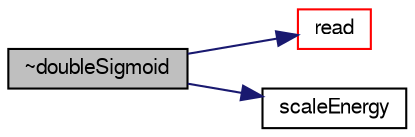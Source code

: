 digraph "~doubleSigmoid"
{
  bgcolor="transparent";
  edge [fontname="FreeSans",fontsize="10",labelfontname="FreeSans",labelfontsize="10"];
  node [fontname="FreeSans",fontsize="10",shape=record];
  rankdir="LR";
  Node2 [label="~doubleSigmoid",height=0.2,width=0.4,color="black", fillcolor="grey75", style="filled", fontcolor="black"];
  Node2 -> Node3 [color="midnightblue",fontsize="10",style="solid",fontname="FreeSans"];
  Node3 [label="read",height=0.2,width=0.4,color="red",URL="$a24422.html#a0702ebe49b3b28f5ed59b5a082c4f2f7",tooltip="Read dictionary. "];
  Node2 -> Node307 [color="midnightblue",fontsize="10",style="solid",fontname="FreeSans"];
  Node307 [label="scaleEnergy",height=0.2,width=0.4,color="black",URL="$a24422.html#a748ffa9ecb72ed54182781630845d801"];
}
